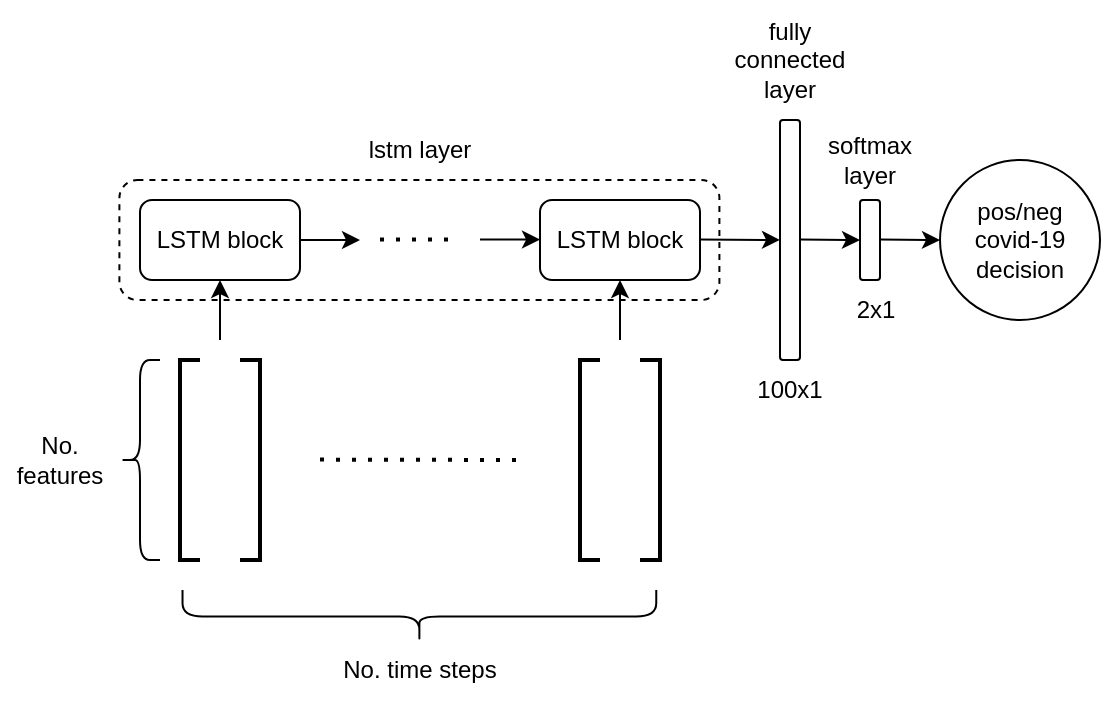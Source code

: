 <mxfile version="16.1.0" type="device"><diagram id="cEeS0H0kVe9o_LSZ8tS6" name="Page-1"><mxGraphModel dx="558" dy="299" grid="1" gridSize="10" guides="1" tooltips="1" connect="1" arrows="1" fold="1" page="1" pageScale="1" pageWidth="850" pageHeight="1100" math="0" shadow="0"><root><mxCell id="0"/><mxCell id="1" parent="0"/><mxCell id="L2ul6uammEAekq6MwhmR-1" value="LSTM block" style="rounded=1;whiteSpace=wrap;html=1;" vertex="1" parent="1"><mxGeometry x="210" y="360" width="80" height="40" as="geometry"/></mxCell><mxCell id="L2ul6uammEAekq6MwhmR-2" value="" style="endArrow=none;dashed=1;html=1;dashPattern=1 3;strokeWidth=2;rounded=0;" edge="1" parent="1"><mxGeometry width="50" height="50" relative="1" as="geometry"><mxPoint x="330" y="379.8" as="sourcePoint"/><mxPoint x="370" y="379.8" as="targetPoint"/></mxGeometry></mxCell><mxCell id="L2ul6uammEAekq6MwhmR-4" value="LSTM block" style="rounded=1;whiteSpace=wrap;html=1;" vertex="1" parent="1"><mxGeometry x="410" y="360" width="80" height="40" as="geometry"/></mxCell><mxCell id="L2ul6uammEAekq6MwhmR-5" value="" style="endArrow=classic;html=1;rounded=0;" edge="1" parent="1"><mxGeometry width="50" height="50" relative="1" as="geometry"><mxPoint x="290" y="380" as="sourcePoint"/><mxPoint x="320" y="380" as="targetPoint"/></mxGeometry></mxCell><mxCell id="L2ul6uammEAekq6MwhmR-6" value="" style="endArrow=classic;html=1;rounded=0;" edge="1" parent="1"><mxGeometry width="50" height="50" relative="1" as="geometry"><mxPoint x="380" y="379.8" as="sourcePoint"/><mxPoint x="410" y="379.8" as="targetPoint"/></mxGeometry></mxCell><mxCell id="L2ul6uammEAekq6MwhmR-7" value="" style="endArrow=classic;html=1;rounded=0;" edge="1" parent="1" target="L2ul6uammEAekq6MwhmR-8"><mxGeometry width="50" height="50" relative="1" as="geometry"><mxPoint x="490" y="379.8" as="sourcePoint"/><mxPoint x="530" y="380" as="targetPoint"/></mxGeometry></mxCell><mxCell id="L2ul6uammEAekq6MwhmR-8" value="" style="rounded=1;whiteSpace=wrap;html=1;" vertex="1" parent="1"><mxGeometry x="530" y="320" width="10" height="120" as="geometry"/></mxCell><mxCell id="L2ul6uammEAekq6MwhmR-9" value="" style="rounded=1;whiteSpace=wrap;html=1;" vertex="1" parent="1"><mxGeometry x="570" y="360" width="10" height="40" as="geometry"/></mxCell><mxCell id="L2ul6uammEAekq6MwhmR-10" value="" style="endArrow=classic;html=1;rounded=0;" edge="1" parent="1"><mxGeometry width="50" height="50" relative="1" as="geometry"><mxPoint x="540.0" y="379.8" as="sourcePoint"/><mxPoint x="570" y="380" as="targetPoint"/></mxGeometry></mxCell><mxCell id="L2ul6uammEAekq6MwhmR-11" value="fully connected&lt;br&gt;layer" style="text;html=1;strokeColor=none;fillColor=none;align=center;verticalAlign=middle;whiteSpace=wrap;rounded=0;" vertex="1" parent="1"><mxGeometry x="505" y="260" width="60" height="60" as="geometry"/></mxCell><mxCell id="L2ul6uammEAekq6MwhmR-12" value="" style="rounded=1;whiteSpace=wrap;html=1;dashed=1;fillColor=none;" vertex="1" parent="1"><mxGeometry x="199.7" y="350" width="300" height="60" as="geometry"/></mxCell><mxCell id="L2ul6uammEAekq6MwhmR-14" value="100x1" style="text;html=1;strokeColor=none;fillColor=none;align=center;verticalAlign=middle;whiteSpace=wrap;rounded=0;" vertex="1" parent="1"><mxGeometry x="505" y="440" width="60" height="30" as="geometry"/></mxCell><mxCell id="L2ul6uammEAekq6MwhmR-15" value="2x1" style="text;html=1;strokeColor=none;fillColor=none;align=center;verticalAlign=middle;whiteSpace=wrap;rounded=0;" vertex="1" parent="1"><mxGeometry x="547.5" y="400" width="60" height="30" as="geometry"/></mxCell><mxCell id="L2ul6uammEAekq6MwhmR-16" value="" style="endArrow=classic;html=1;rounded=0;" edge="1" parent="1" target="L2ul6uammEAekq6MwhmR-17"><mxGeometry width="50" height="50" relative="1" as="geometry"><mxPoint x="580.0" y="379.8" as="sourcePoint"/><mxPoint x="610.0" y="380" as="targetPoint"/></mxGeometry></mxCell><mxCell id="L2ul6uammEAekq6MwhmR-17" value="" style="ellipse;whiteSpace=wrap;html=1;aspect=fixed;fillColor=default;" vertex="1" parent="1"><mxGeometry x="610" y="340" width="80" height="80" as="geometry"/></mxCell><mxCell id="L2ul6uammEAekq6MwhmR-18" value="pos/neg covid-19 decision" style="text;html=1;strokeColor=none;fillColor=none;align=center;verticalAlign=middle;whiteSpace=wrap;rounded=0;" vertex="1" parent="1"><mxGeometry x="620" y="365" width="60" height="30" as="geometry"/></mxCell><mxCell id="L2ul6uammEAekq6MwhmR-19" value="" style="strokeWidth=2;html=1;shape=mxgraph.flowchart.annotation_1;align=left;pointerEvents=1;fillColor=default;" vertex="1" parent="1"><mxGeometry x="230" y="440" width="10" height="100" as="geometry"/></mxCell><mxCell id="L2ul6uammEAekq6MwhmR-20" value="" style="strokeWidth=2;html=1;shape=mxgraph.flowchart.annotation_1;align=left;pointerEvents=1;fillColor=default;rotation=-180;" vertex="1" parent="1"><mxGeometry x="260" y="440" width="10" height="100" as="geometry"/></mxCell><mxCell id="L2ul6uammEAekq6MwhmR-23" value="" style="endArrow=classic;html=1;rounded=0;entryX=0.5;entryY=1;entryDx=0;entryDy=0;" edge="1" parent="1" target="L2ul6uammEAekq6MwhmR-1"><mxGeometry width="50" height="50" relative="1" as="geometry"><mxPoint x="250" y="430" as="sourcePoint"/><mxPoint x="280" y="430" as="targetPoint"/></mxGeometry></mxCell><mxCell id="L2ul6uammEAekq6MwhmR-24" value="" style="strokeWidth=2;html=1;shape=mxgraph.flowchart.annotation_1;align=left;pointerEvents=1;fillColor=default;" vertex="1" parent="1"><mxGeometry x="430" y="440" width="10" height="100" as="geometry"/></mxCell><mxCell id="L2ul6uammEAekq6MwhmR-25" value="" style="strokeWidth=2;html=1;shape=mxgraph.flowchart.annotation_1;align=left;pointerEvents=1;fillColor=default;rotation=-180;" vertex="1" parent="1"><mxGeometry x="460" y="440" width="10" height="100" as="geometry"/></mxCell><mxCell id="L2ul6uammEAekq6MwhmR-26" value="" style="endArrow=classic;html=1;rounded=0;entryX=0.5;entryY=1;entryDx=0;entryDy=0;" edge="1" parent="1"><mxGeometry width="50" height="50" relative="1" as="geometry"><mxPoint x="450" y="430" as="sourcePoint"/><mxPoint x="450" y="400" as="targetPoint"/></mxGeometry></mxCell><mxCell id="L2ul6uammEAekq6MwhmR-27" value="" style="endArrow=none;dashed=1;html=1;dashPattern=1 3;strokeWidth=2;rounded=0;" edge="1" parent="1"><mxGeometry width="50" height="50" relative="1" as="geometry"><mxPoint x="300" y="489.8" as="sourcePoint"/><mxPoint x="400" y="490" as="targetPoint"/></mxGeometry></mxCell><mxCell id="L2ul6uammEAekq6MwhmR-28" value="" style="shape=curlyBracket;whiteSpace=wrap;html=1;rounded=1;fillColor=default;rotation=-90;" vertex="1" parent="1"><mxGeometry x="336.49" y="449.77" width="26.41" height="236.87" as="geometry"/></mxCell><mxCell id="L2ul6uammEAekq6MwhmR-29" value="No. time steps" style="text;html=1;strokeColor=none;fillColor=none;align=center;verticalAlign=middle;whiteSpace=wrap;rounded=0;" vertex="1" parent="1"><mxGeometry x="285" y="580" width="130" height="30" as="geometry"/></mxCell><mxCell id="L2ul6uammEAekq6MwhmR-30" value="" style="shape=curlyBracket;whiteSpace=wrap;html=1;rounded=1;fillColor=default;" vertex="1" parent="1"><mxGeometry x="200" y="440" width="20" height="100" as="geometry"/></mxCell><mxCell id="L2ul6uammEAekq6MwhmR-31" value="No. features" style="text;html=1;strokeColor=none;fillColor=none;align=center;verticalAlign=middle;whiteSpace=wrap;rounded=0;" vertex="1" parent="1"><mxGeometry x="140" y="467.5" width="60" height="45" as="geometry"/></mxCell><mxCell id="L2ul6uammEAekq6MwhmR-32" value="lstm layer" style="text;html=1;strokeColor=none;fillColor=none;align=center;verticalAlign=middle;whiteSpace=wrap;rounded=0;" vertex="1" parent="1"><mxGeometry x="315.15" y="320" width="69.7" height="30" as="geometry"/></mxCell><mxCell id="L2ul6uammEAekq6MwhmR-33" value="softmax layer" style="text;html=1;strokeColor=none;fillColor=none;align=center;verticalAlign=middle;whiteSpace=wrap;rounded=0;" vertex="1" parent="1"><mxGeometry x="545" y="320" width="60" height="40" as="geometry"/></mxCell></root></mxGraphModel></diagram></mxfile>
